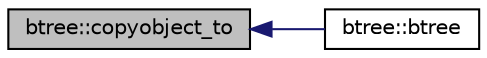 digraph "btree::copyobject_to"
{
  edge [fontname="Helvetica",fontsize="10",labelfontname="Helvetica",labelfontsize="10"];
  node [fontname="Helvetica",fontsize="10",shape=record];
  rankdir="LR";
  Node818 [label="btree::copyobject_to",height=0.2,width=0.4,color="black", fillcolor="grey75", style="filled", fontcolor="black"];
  Node818 -> Node819 [dir="back",color="midnightblue",fontsize="10",style="solid",fontname="Helvetica"];
  Node819 [label="btree::btree",height=0.2,width=0.4,color="black", fillcolor="white", style="filled",URL="$dd/db0/classbtree.html#acdd426e62444f342e4fa3ac6a272fb32"];
}
